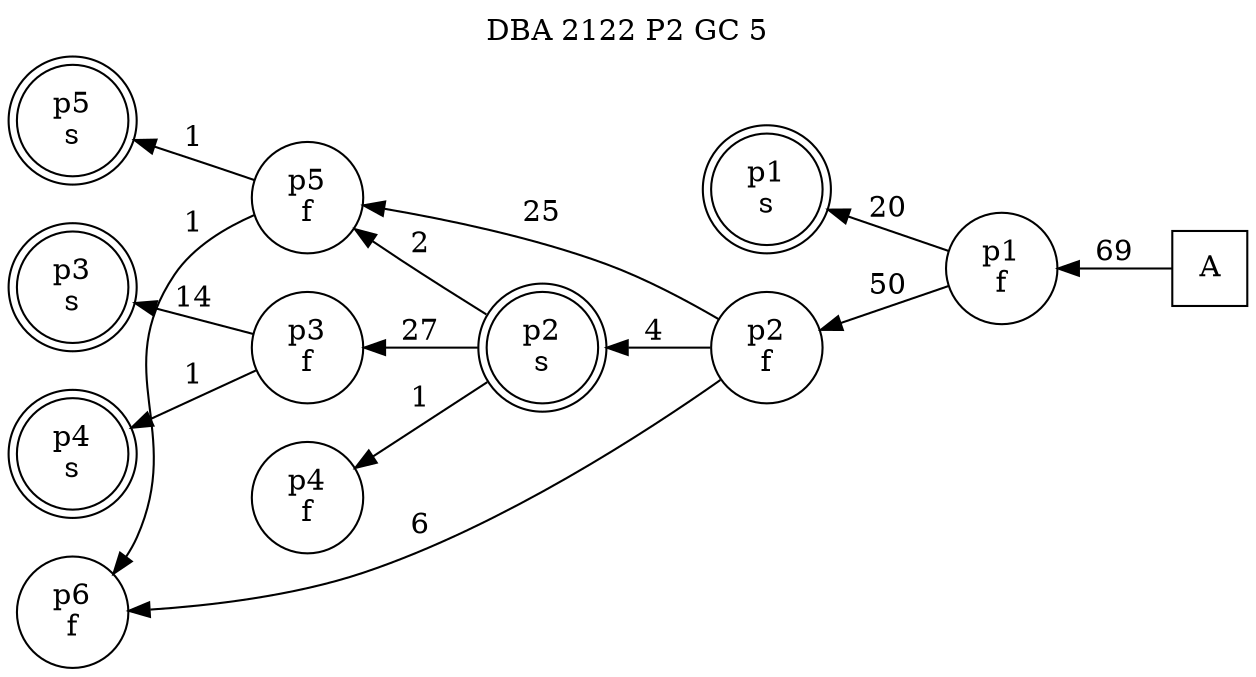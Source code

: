 digraph DBA_2122_P2_GC_5_GOOD {
labelloc="tl"
label= " DBA 2122 P2 GC 5 "
rankdir="RL";
"A" [shape="square" label="A"]
"p1_f" [shape="circle" label="p1
f"]
"p1_s" [shape="doublecircle" label="p1
s"]
"p2_f" [shape="circle" label="p2
f"]
"p2_s" [shape="doublecircle" label="p2
s"]
"p3_f" [shape="circle" label="p3
f"]
"p3_s" [shape="doublecircle" label="p3
s"]
"p5_f" [shape="circle" label="p5
f"]
"p4_f" [shape="circle" label="p4
f"]
"p6_f" [shape="circle" label="p6
f"]
"p5_s" [shape="doublecircle" label="p5
s"]
"p4_s" [shape="doublecircle" label="p4
s"]
"A" -> "p1_f" [ label=69]
"p1_f" -> "p1_s" [ label=20]
"p1_f" -> "p2_f" [ label=50]
"p2_f" -> "p2_s" [ label=4]
"p2_f" -> "p5_f" [ label=25]
"p2_f" -> "p6_f" [ label=6]
"p2_s" -> "p3_f" [ label=27]
"p2_s" -> "p5_f" [ label=2]
"p2_s" -> "p4_f" [ label=1]
"p3_f" -> "p3_s" [ label=14]
"p3_f" -> "p4_s" [ label=1]
"p5_f" -> "p6_f" [ label=1]
"p5_f" -> "p5_s" [ label=1]
}
